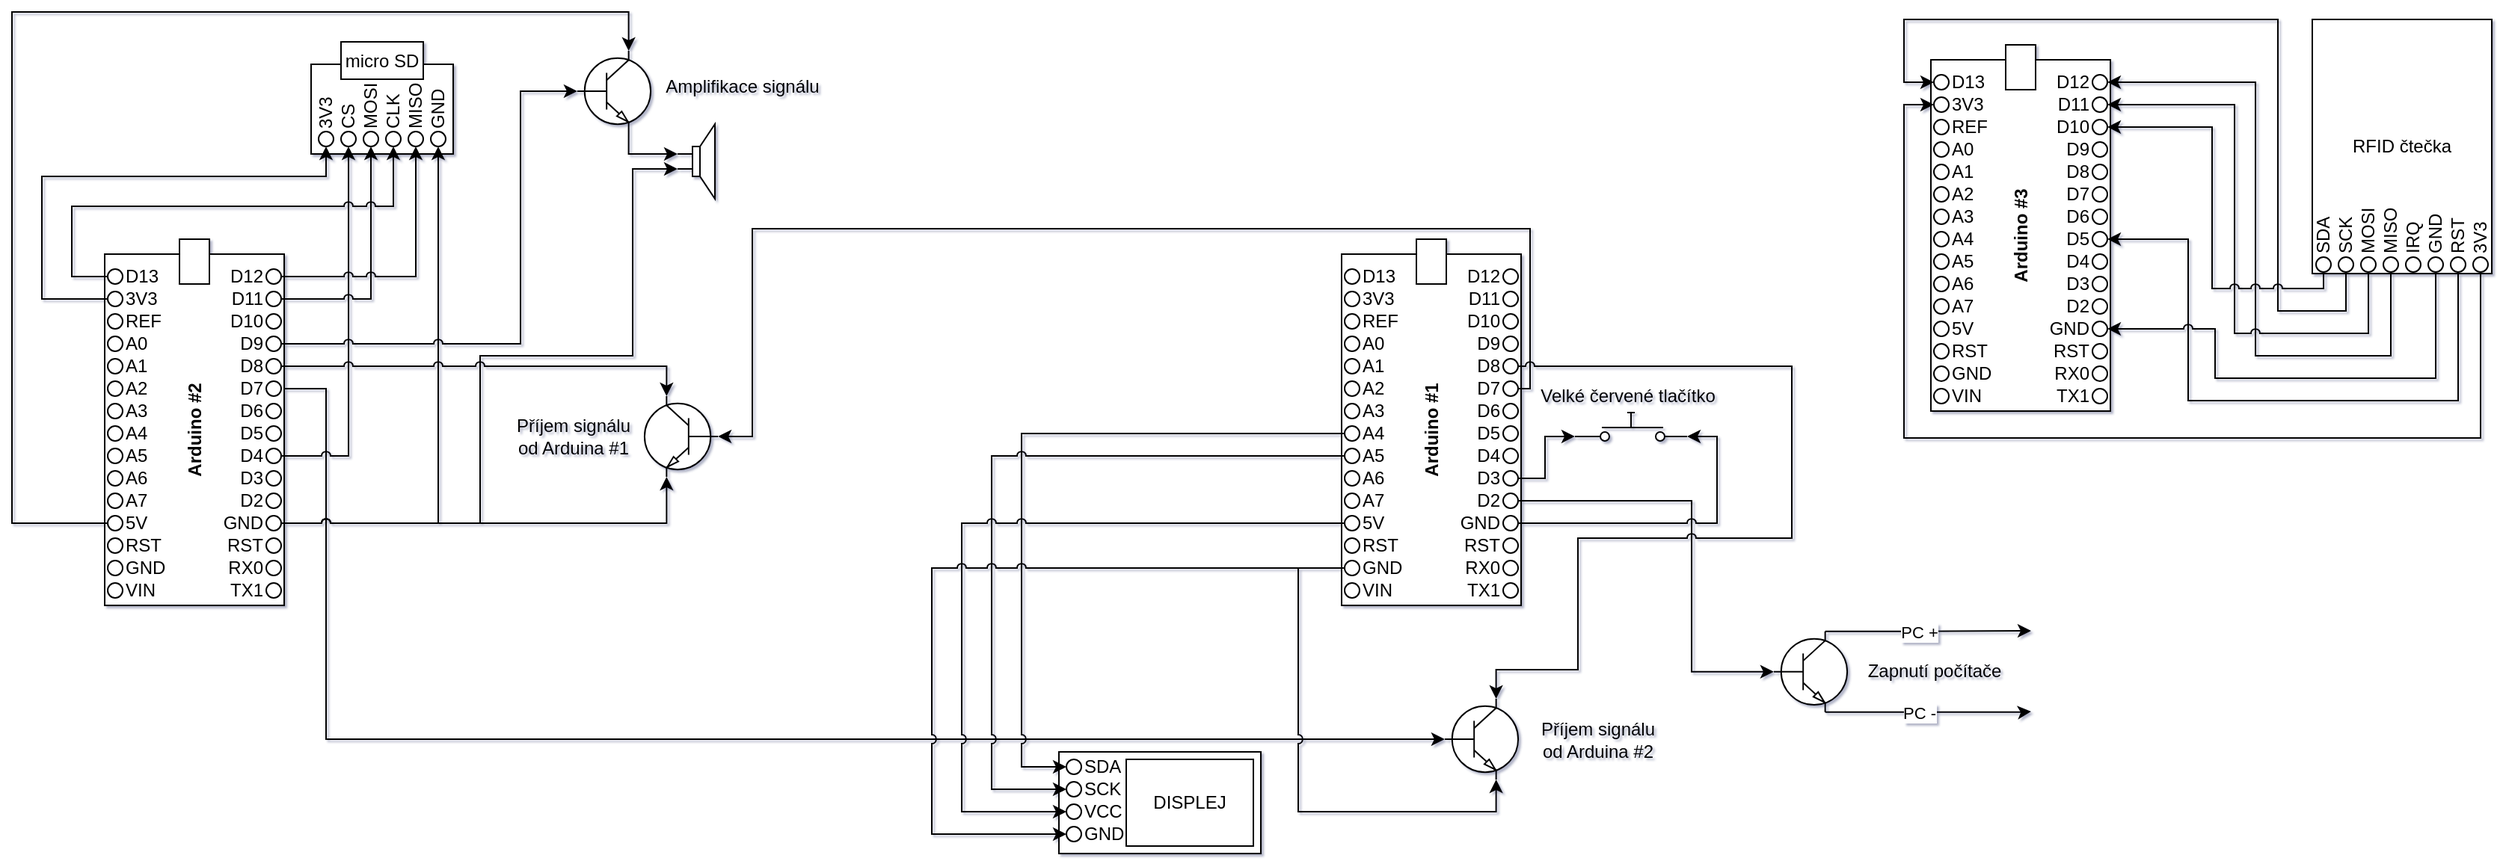 <mxfile version="12.9.13" type="device"><diagram id="M5G73E9ye9uHTvLWU09_" name="Page-1"><mxGraphModel dx="3671" dy="1628" grid="1" gridSize="5" guides="1" tooltips="1" connect="1" arrows="1" fold="1" page="1" pageScale="1" pageWidth="827" pageHeight="1169" math="0" shadow="1"><root><mxCell id="0"/><mxCell id="1" parent="0"/><mxCell id="-SGERGfwGvuziSjDcO0I-179" style="edgeStyle=orthogonalEdgeStyle;rounded=0;jumpStyle=arc;orthogonalLoop=1;jettySize=auto;html=1;entryX=0;entryY=0.5;entryDx=0;entryDy=0;entryPerimeter=0;" parent="1" source="-SGERGfwGvuziSjDcO0I-124" target="-SGERGfwGvuziSjDcO0I-156" edge="1"><mxGeometry relative="1" as="geometry"><Array as="points"><mxPoint x="-325" y="562"/><mxPoint x="-325" y="797"/></Array></mxGeometry></mxCell><mxCell id="-SGERGfwGvuziSjDcO0I-184" style="edgeStyle=orthogonalEdgeStyle;rounded=0;jumpStyle=arc;orthogonalLoop=1;jettySize=auto;html=1;entryX=0;entryY=0.6;entryDx=0;entryDy=0;entryPerimeter=0;" parent="1" source="-SGERGfwGvuziSjDcO0I-131" target="-SGERGfwGvuziSjDcO0I-180" edge="1"><mxGeometry relative="1" as="geometry"><Array as="points"><mxPoint x="-222" y="652"/><mxPoint x="-222" y="540"/><mxPoint x="-120" y="540"/><mxPoint x="-120" y="415"/></Array></mxGeometry></mxCell><mxCell id="-SGERGfwGvuziSjDcO0I-1" value="" style="rounded=0;whiteSpace=wrap;html=1;" parent="1" vertex="1"><mxGeometry x="354" y="472" width="120" height="235" as="geometry"/></mxCell><mxCell id="-SGERGfwGvuziSjDcO0I-6" value="D12" style="ellipse;whiteSpace=wrap;html=1;spacingRight=10;spacingLeft=0;align=right;" parent="1" vertex="1"><mxGeometry x="462" y="482" width="10" height="10" as="geometry"/></mxCell><mxCell id="-SGERGfwGvuziSjDcO0I-8" value="" style="rounded=0;whiteSpace=wrap;html=1;" parent="1" vertex="1"><mxGeometry x="404" y="462" width="20" height="30" as="geometry"/></mxCell><mxCell id="-SGERGfwGvuziSjDcO0I-14" value="D11" style="ellipse;whiteSpace=wrap;html=1;spacingRight=10;spacingLeft=0;align=right;" parent="1" vertex="1"><mxGeometry x="462" y="497" width="10" height="10" as="geometry"/></mxCell><mxCell id="-SGERGfwGvuziSjDcO0I-17" value="D10" style="ellipse;whiteSpace=wrap;html=1;spacingRight=10;spacingLeft=0;align=right;" parent="1" vertex="1"><mxGeometry x="462" y="512" width="10" height="10" as="geometry"/></mxCell><mxCell id="-SGERGfwGvuziSjDcO0I-19" value="D9" style="ellipse;whiteSpace=wrap;html=1;spacingRight=10;spacingLeft=0;align=right;" parent="1" vertex="1"><mxGeometry x="462" y="527" width="10" height="10" as="geometry"/></mxCell><mxCell id="-SGERGfwGvuziSjDcO0I-22" value="D8" style="ellipse;whiteSpace=wrap;html=1;spacingRight=10;spacingLeft=0;align=right;" parent="1" vertex="1"><mxGeometry x="462" y="542" width="10" height="10" as="geometry"/></mxCell><mxCell id="-SGERGfwGvuziSjDcO0I-23" value="D7" style="ellipse;whiteSpace=wrap;html=1;spacingRight=10;spacingLeft=0;align=right;" parent="1" vertex="1"><mxGeometry x="462" y="557" width="10" height="10" as="geometry"/></mxCell><mxCell id="-SGERGfwGvuziSjDcO0I-24" value="&lt;span style=&quot;font-family: &amp;#34;helvetica&amp;#34; ; font-size: 12px ; font-style: normal ; letter-spacing: normal ; text-indent: 0px ; text-transform: none ; word-spacing: 0px ; float: none ; display: inline&quot;&gt;Arduino #1&lt;br&gt;&lt;/span&gt;" style="text;whiteSpace=wrap;html=1;rotation=-90;align=center;verticalAlign=middle;fontStyle=1" parent="1" vertex="1"><mxGeometry x="369" y="577" width="90" height="25" as="geometry"/></mxCell><mxCell id="-SGERGfwGvuziSjDcO0I-25" value="D6" style="ellipse;whiteSpace=wrap;html=1;spacingRight=10;spacingLeft=0;align=right;" parent="1" vertex="1"><mxGeometry x="462" y="572" width="10" height="10" as="geometry"/></mxCell><mxCell id="-SGERGfwGvuziSjDcO0I-26" value="D5" style="ellipse;whiteSpace=wrap;html=1;spacingRight=10;spacingLeft=0;align=right;" parent="1" vertex="1"><mxGeometry x="462" y="587" width="10" height="10" as="geometry"/></mxCell><mxCell id="-SGERGfwGvuziSjDcO0I-27" value="D4" style="ellipse;whiteSpace=wrap;html=1;spacingRight=10;spacingLeft=0;align=right;" parent="1" vertex="1"><mxGeometry x="462" y="602" width="10" height="10" as="geometry"/></mxCell><mxCell id="-SGERGfwGvuziSjDcO0I-85" style="edgeStyle=orthogonalEdgeStyle;rounded=0;orthogonalLoop=1;jettySize=auto;html=1;entryX=0;entryY=0.84;entryDx=0;entryDy=0;entryPerimeter=0;" parent="1" source="-SGERGfwGvuziSjDcO0I-29" target="-SGERGfwGvuziSjDcO0I-86" edge="1"><mxGeometry relative="1" as="geometry"><mxPoint x="510" y="595" as="targetPoint"/><Array as="points"><mxPoint x="490" y="622"/><mxPoint x="490" y="594"/></Array></mxGeometry></mxCell><mxCell id="-SGERGfwGvuziSjDcO0I-29" value="D3" style="ellipse;whiteSpace=wrap;html=1;spacingRight=10;spacingLeft=0;align=right;" parent="1" vertex="1"><mxGeometry x="462" y="617" width="10" height="10" as="geometry"/></mxCell><mxCell id="-SGERGfwGvuziSjDcO0I-84" style="edgeStyle=orthogonalEdgeStyle;rounded=0;orthogonalLoop=1;jettySize=auto;html=1;entryX=0;entryY=0.5;entryDx=0;entryDy=0;entryPerimeter=0;labelBorderColor=#000000;jumpStyle=arc;" parent="1" source="-SGERGfwGvuziSjDcO0I-30" target="-SGERGfwGvuziSjDcO0I-77" edge="1"><mxGeometry relative="1" as="geometry"><Array as="points"><mxPoint x="588" y="637"/><mxPoint x="588" y="752"/></Array></mxGeometry></mxCell><mxCell id="-SGERGfwGvuziSjDcO0I-30" value="D2" style="ellipse;whiteSpace=wrap;html=1;spacingRight=10;spacingLeft=0;align=right;" parent="1" vertex="1"><mxGeometry x="462" y="632" width="10" height="10" as="geometry"/></mxCell><mxCell id="-SGERGfwGvuziSjDcO0I-87" style="edgeStyle=orthogonalEdgeStyle;rounded=0;orthogonalLoop=1;jettySize=auto;html=1;entryX=1;entryY=0.84;entryDx=0;entryDy=0;entryPerimeter=0;jumpStyle=arc;" parent="1" source="-SGERGfwGvuziSjDcO0I-31" target="-SGERGfwGvuziSjDcO0I-86" edge="1"><mxGeometry relative="1" as="geometry"/></mxCell><mxCell id="-SGERGfwGvuziSjDcO0I-31" value="GND" style="ellipse;whiteSpace=wrap;html=1;spacingRight=10;spacingLeft=0;align=right;" parent="1" vertex="1"><mxGeometry x="462" y="647" width="10" height="10" as="geometry"/></mxCell><mxCell id="-SGERGfwGvuziSjDcO0I-32" value="RST" style="ellipse;whiteSpace=wrap;html=1;spacingRight=10;spacingLeft=0;align=right;" parent="1" vertex="1"><mxGeometry x="462" y="662" width="10" height="10" as="geometry"/></mxCell><mxCell id="-SGERGfwGvuziSjDcO0I-33" value="RX0" style="ellipse;whiteSpace=wrap;html=1;spacingRight=10;spacingLeft=0;align=right;" parent="1" vertex="1"><mxGeometry x="462" y="677" width="10" height="10" as="geometry"/></mxCell><mxCell id="-SGERGfwGvuziSjDcO0I-34" value="TX1" style="ellipse;whiteSpace=wrap;html=1;spacingRight=10;spacingLeft=0;align=right;" parent="1" vertex="1"><mxGeometry x="462" y="692" width="10" height="10" as="geometry"/></mxCell><mxCell id="-SGERGfwGvuziSjDcO0I-35" value="D13" style="ellipse;whiteSpace=wrap;html=1;spacingRight=0;spacingLeft=10;align=left;" parent="1" vertex="1"><mxGeometry x="356" y="482" width="10" height="10" as="geometry"/></mxCell><mxCell id="-SGERGfwGvuziSjDcO0I-37" value="3V3" style="ellipse;whiteSpace=wrap;html=1;spacingRight=0;spacingLeft=10;align=left;" parent="1" vertex="1"><mxGeometry x="356" y="497" width="10" height="10" as="geometry"/></mxCell><mxCell id="-SGERGfwGvuziSjDcO0I-38" value="REF" style="ellipse;whiteSpace=wrap;html=1;spacingRight=0;spacingLeft=10;align=left;" parent="1" vertex="1"><mxGeometry x="356" y="512" width="10" height="10" as="geometry"/></mxCell><mxCell id="-SGERGfwGvuziSjDcO0I-39" value="A0" style="ellipse;whiteSpace=wrap;html=1;spacingRight=0;spacingLeft=10;align=left;" parent="1" vertex="1"><mxGeometry x="356" y="527" width="10" height="10" as="geometry"/></mxCell><mxCell id="-SGERGfwGvuziSjDcO0I-40" value="A1" style="ellipse;whiteSpace=wrap;html=1;spacingRight=0;spacingLeft=10;align=left;" parent="1" vertex="1"><mxGeometry x="356" y="542" width="10" height="10" as="geometry"/></mxCell><mxCell id="-SGERGfwGvuziSjDcO0I-41" value="A2" style="ellipse;whiteSpace=wrap;html=1;spacingRight=0;spacingLeft=10;align=left;" parent="1" vertex="1"><mxGeometry x="356" y="557" width="10" height="10" as="geometry"/></mxCell><mxCell id="-SGERGfwGvuziSjDcO0I-42" value="A3" style="ellipse;whiteSpace=wrap;html=1;spacingRight=0;spacingLeft=10;align=left;" parent="1" vertex="1"><mxGeometry x="356" y="572" width="10" height="10" as="geometry"/></mxCell><mxCell id="-SGERGfwGvuziSjDcO0I-43" value="A4" style="ellipse;whiteSpace=wrap;html=1;spacingRight=0;spacingLeft=10;align=left;" parent="1" vertex="1"><mxGeometry x="356" y="587" width="10" height="10" as="geometry"/></mxCell><mxCell id="-SGERGfwGvuziSjDcO0I-44" value="A5" style="ellipse;whiteSpace=wrap;html=1;spacingRight=0;spacingLeft=10;align=left;" parent="1" vertex="1"><mxGeometry x="356" y="602" width="10" height="10" as="geometry"/></mxCell><mxCell id="-SGERGfwGvuziSjDcO0I-45" value="A6" style="ellipse;whiteSpace=wrap;html=1;spacingRight=0;spacingLeft=10;align=left;" parent="1" vertex="1"><mxGeometry x="356" y="617" width="10" height="10" as="geometry"/></mxCell><mxCell id="-SGERGfwGvuziSjDcO0I-46" value="A7" style="ellipse;whiteSpace=wrap;html=1;spacingRight=0;spacingLeft=10;align=left;" parent="1" vertex="1"><mxGeometry x="356" y="632" width="10" height="10" as="geometry"/></mxCell><mxCell id="-SGERGfwGvuziSjDcO0I-47" value="5V" style="ellipse;whiteSpace=wrap;html=1;spacingRight=0;spacingLeft=10;align=left;" parent="1" vertex="1"><mxGeometry x="356" y="647" width="10" height="10" as="geometry"/></mxCell><mxCell id="-SGERGfwGvuziSjDcO0I-48" value="RST" style="ellipse;whiteSpace=wrap;html=1;spacingRight=0;spacingLeft=10;align=left;" parent="1" vertex="1"><mxGeometry x="356" y="662" width="10" height="10" as="geometry"/></mxCell><mxCell id="-SGERGfwGvuziSjDcO0I-159" style="edgeStyle=orthogonalEdgeStyle;rounded=0;jumpStyle=arc;orthogonalLoop=1;jettySize=auto;html=1;entryX=0.7;entryY=1;entryDx=0;entryDy=0;entryPerimeter=0;" parent="1" source="-SGERGfwGvuziSjDcO0I-49" target="-SGERGfwGvuziSjDcO0I-156" edge="1"><mxGeometry relative="1" as="geometry"><Array as="points"><mxPoint x="325" y="682"/><mxPoint x="325" y="845"/><mxPoint x="457" y="845"/></Array></mxGeometry></mxCell><mxCell id="-SGERGfwGvuziSjDcO0I-49" value="GND" style="ellipse;whiteSpace=wrap;html=1;spacingRight=0;spacingLeft=10;align=left;" parent="1" vertex="1"><mxGeometry x="356" y="677" width="10" height="10" as="geometry"/></mxCell><mxCell id="-SGERGfwGvuziSjDcO0I-50" value="VIN" style="ellipse;whiteSpace=wrap;html=1;spacingRight=0;spacingLeft=10;align=left;" parent="1" vertex="1"><mxGeometry x="356" y="692" width="10" height="10" as="geometry"/></mxCell><mxCell id="-SGERGfwGvuziSjDcO0I-52" value="" style="rounded=0;whiteSpace=wrap;html=1;align=left;" parent="1" vertex="1"><mxGeometry x="165" y="805" width="135" height="68" as="geometry"/></mxCell><mxCell id="-SGERGfwGvuziSjDcO0I-53" value="DISPLEJ" style="rounded=0;whiteSpace=wrap;html=1;align=center;" parent="1" vertex="1"><mxGeometry x="210" y="810" width="85" height="58" as="geometry"/></mxCell><mxCell id="-SGERGfwGvuziSjDcO0I-54" value="SDA" style="ellipse;whiteSpace=wrap;html=1;spacingRight=0;spacingLeft=10;align=left;" parent="1" vertex="1"><mxGeometry x="170" y="810" width="10" height="10" as="geometry"/></mxCell><mxCell id="-SGERGfwGvuziSjDcO0I-56" value="SCK" style="ellipse;whiteSpace=wrap;html=1;spacingRight=0;spacingLeft=10;align=left;" parent="1" vertex="1"><mxGeometry x="170" y="825" width="10" height="10" as="geometry"/></mxCell><mxCell id="-SGERGfwGvuziSjDcO0I-57" value="VCC" style="ellipse;whiteSpace=wrap;html=1;spacingRight=0;spacingLeft=10;align=left;" parent="1" vertex="1"><mxGeometry x="170" y="840" width="10" height="10" as="geometry"/></mxCell><mxCell id="-SGERGfwGvuziSjDcO0I-58" value="GND" style="ellipse;whiteSpace=wrap;html=1;spacingRight=0;spacingLeft=10;align=left;" parent="1" vertex="1"><mxGeometry x="170" y="855" width="10" height="10" as="geometry"/></mxCell><mxCell id="-SGERGfwGvuziSjDcO0I-63" style="edgeStyle=orthogonalEdgeStyle;rounded=0;orthogonalLoop=1;jettySize=auto;html=1;entryX=0;entryY=0.5;entryDx=0;entryDy=0;jumpStyle=arc;" parent="1" source="-SGERGfwGvuziSjDcO0I-43" target="-SGERGfwGvuziSjDcO0I-54" edge="1"><mxGeometry relative="1" as="geometry"><Array as="points"><mxPoint x="140" y="592"/><mxPoint x="140" y="815"/></Array></mxGeometry></mxCell><mxCell id="-SGERGfwGvuziSjDcO0I-64" style="edgeStyle=orthogonalEdgeStyle;rounded=0;orthogonalLoop=1;jettySize=auto;html=1;entryX=0;entryY=0.5;entryDx=0;entryDy=0;jumpStyle=arc;" parent="1" source="-SGERGfwGvuziSjDcO0I-44" target="-SGERGfwGvuziSjDcO0I-56" edge="1"><mxGeometry relative="1" as="geometry"><Array as="points"><mxPoint x="120" y="607"/><mxPoint x="120" y="830"/></Array></mxGeometry></mxCell><mxCell id="-SGERGfwGvuziSjDcO0I-65" style="edgeStyle=orthogonalEdgeStyle;rounded=0;orthogonalLoop=1;jettySize=auto;html=1;entryX=0;entryY=0.5;entryDx=0;entryDy=0;jumpStyle=arc;" parent="1" source="-SGERGfwGvuziSjDcO0I-47" target="-SGERGfwGvuziSjDcO0I-57" edge="1"><mxGeometry relative="1" as="geometry"><Array as="points"><mxPoint x="100" y="652"/><mxPoint x="100" y="845"/></Array></mxGeometry></mxCell><mxCell id="-SGERGfwGvuziSjDcO0I-66" style="edgeStyle=orthogonalEdgeStyle;rounded=0;orthogonalLoop=1;jettySize=auto;html=1;exitX=0;exitY=0.5;exitDx=0;exitDy=0;entryX=0;entryY=0.5;entryDx=0;entryDy=0;jumpStyle=arc;" parent="1" source="-SGERGfwGvuziSjDcO0I-49" target="-SGERGfwGvuziSjDcO0I-58" edge="1"><mxGeometry relative="1" as="geometry"><Array as="points"><mxPoint x="80" y="682"/><mxPoint x="80" y="860"/></Array></mxGeometry></mxCell><mxCell id="-SGERGfwGvuziSjDcO0I-79" style="edgeStyle=orthogonalEdgeStyle;rounded=0;orthogonalLoop=1;jettySize=auto;html=1;exitX=0.7;exitY=0;exitDx=0;exitDy=0;exitPerimeter=0;" parent="1" source="-SGERGfwGvuziSjDcO0I-77" edge="1"><mxGeometry relative="1" as="geometry"><mxPoint x="815" y="724" as="targetPoint"/><Array as="points"><mxPoint x="735" y="724.43"/><mxPoint x="735" y="724.43"/></Array></mxGeometry></mxCell><mxCell id="-SGERGfwGvuziSjDcO0I-81" value="PC +" style="edgeLabel;html=1;align=center;verticalAlign=middle;resizable=0;points=[];" parent="-SGERGfwGvuziSjDcO0I-79" vertex="1" connectable="0"><mxGeometry x="-0.095" y="1" relative="1" as="geometry"><mxPoint x="0.18" y="1" as="offset"/></mxGeometry></mxCell><mxCell id="-SGERGfwGvuziSjDcO0I-77" value="" style="verticalLabelPosition=bottom;shadow=0;dashed=0;align=center;html=1;verticalAlign=top;shape=mxgraph.electrical.transistors.npn_transistor_1;" parent="1" vertex="1"><mxGeometry x="620" y="724.43" width="95" height="54" as="geometry"/></mxCell><mxCell id="-SGERGfwGvuziSjDcO0I-80" style="edgeStyle=orthogonalEdgeStyle;rounded=0;orthogonalLoop=1;jettySize=auto;html=1;exitX=0.7;exitY=1;exitDx=0;exitDy=0;exitPerimeter=0;" parent="1" source="-SGERGfwGvuziSjDcO0I-77" edge="1"><mxGeometry relative="1" as="geometry"><mxPoint x="815" y="778" as="targetPoint"/><mxPoint x="679.998" y="778.43" as="sourcePoint"/><Array as="points"><mxPoint x="810" y="778"/></Array></mxGeometry></mxCell><mxCell id="-SGERGfwGvuziSjDcO0I-82" value="PC -" style="edgeLabel;html=1;align=center;verticalAlign=middle;resizable=0;points=[];" parent="-SGERGfwGvuziSjDcO0I-80" vertex="1" connectable="0"><mxGeometry x="0.16" y="-1" relative="1" as="geometry"><mxPoint x="-17.32" y="-0.98" as="offset"/></mxGeometry></mxCell><mxCell id="-SGERGfwGvuziSjDcO0I-86" value="" style="pointerEvents=1;verticalLabelPosition=bottom;shadow=0;dashed=0;align=center;html=1;verticalAlign=top;shape=mxgraph.electrical.electro-mechanical.push_switch_no;" parent="1" vertex="1"><mxGeometry x="510" y="578" width="75" height="19" as="geometry"/></mxCell><mxCell id="-SGERGfwGvuziSjDcO0I-88" value="Velké červené tlačítko" style="text;html=1;align=center;verticalAlign=middle;resizable=0;points=[];autosize=1;" parent="1" vertex="1"><mxGeometry x="480" y="557" width="130" height="20" as="geometry"/></mxCell><mxCell id="-SGERGfwGvuziSjDcO0I-117" value="" style="rounded=0;whiteSpace=wrap;html=1;" parent="1" vertex="1"><mxGeometry x="-473" y="472" width="120" height="235" as="geometry"/></mxCell><mxCell id="-SGERGfwGvuziSjDcO0I-118" value="D12" style="ellipse;whiteSpace=wrap;html=1;spacingRight=10;spacingLeft=0;align=right;" parent="1" vertex="1"><mxGeometry x="-365" y="482" width="10" height="10" as="geometry"/></mxCell><mxCell id="-SGERGfwGvuziSjDcO0I-119" value="" style="rounded=0;whiteSpace=wrap;html=1;" parent="1" vertex="1"><mxGeometry x="-423" y="462" width="20" height="30" as="geometry"/></mxCell><mxCell id="-SGERGfwGvuziSjDcO0I-120" value="D11" style="ellipse;whiteSpace=wrap;html=1;spacingRight=10;spacingLeft=0;align=right;" parent="1" vertex="1"><mxGeometry x="-365" y="497" width="10" height="10" as="geometry"/></mxCell><mxCell id="-SGERGfwGvuziSjDcO0I-121" value="D10" style="ellipse;whiteSpace=wrap;html=1;spacingRight=10;spacingLeft=0;align=right;" parent="1" vertex="1"><mxGeometry x="-365" y="512" width="10" height="10" as="geometry"/></mxCell><mxCell id="-SGERGfwGvuziSjDcO0I-122" value="D9" style="ellipse;whiteSpace=wrap;html=1;spacingRight=10;spacingLeft=0;align=right;" parent="1" vertex="1"><mxGeometry x="-365" y="527" width="10" height="10" as="geometry"/></mxCell><mxCell id="-SGERGfwGvuziSjDcO0I-123" value="D8" style="ellipse;whiteSpace=wrap;html=1;spacingRight=10;spacingLeft=0;align=right;" parent="1" vertex="1"><mxGeometry x="-365" y="542" width="10" height="10" as="geometry"/></mxCell><mxCell id="-SGERGfwGvuziSjDcO0I-124" value="D7" style="ellipse;whiteSpace=wrap;html=1;spacingRight=10;spacingLeft=0;align=right;" parent="1" vertex="1"><mxGeometry x="-365" y="557" width="10" height="10" as="geometry"/></mxCell><mxCell id="-SGERGfwGvuziSjDcO0I-125" value="&lt;span style=&quot;font-family: &amp;#34;helvetica&amp;#34; ; font-size: 12px ; font-style: normal ; letter-spacing: normal ; text-indent: 0px ; text-transform: none ; word-spacing: 0px ; float: none ; display: inline&quot;&gt;Arduino #2&lt;br&gt;&lt;/span&gt;" style="text;whiteSpace=wrap;html=1;rotation=-90;align=center;verticalAlign=middle;fontStyle=1" parent="1" vertex="1"><mxGeometry x="-458" y="577" width="90" height="25" as="geometry"/></mxCell><mxCell id="-SGERGfwGvuziSjDcO0I-126" value="D6" style="ellipse;whiteSpace=wrap;html=1;spacingRight=10;spacingLeft=0;align=right;" parent="1" vertex="1"><mxGeometry x="-365" y="572" width="10" height="10" as="geometry"/></mxCell><mxCell id="-SGERGfwGvuziSjDcO0I-127" value="D5" style="ellipse;whiteSpace=wrap;html=1;spacingRight=10;spacingLeft=0;align=right;" parent="1" vertex="1"><mxGeometry x="-365" y="587" width="10" height="10" as="geometry"/></mxCell><mxCell id="-SGERGfwGvuziSjDcO0I-128" value="D4" style="ellipse;whiteSpace=wrap;html=1;spacingRight=10;spacingLeft=0;align=right;" parent="1" vertex="1"><mxGeometry x="-365" y="602" width="10" height="10" as="geometry"/></mxCell><mxCell id="-SGERGfwGvuziSjDcO0I-129" value="D3" style="ellipse;whiteSpace=wrap;html=1;spacingRight=10;spacingLeft=0;align=right;" parent="1" vertex="1"><mxGeometry x="-365" y="617" width="10" height="10" as="geometry"/></mxCell><mxCell id="-SGERGfwGvuziSjDcO0I-130" value="D2" style="ellipse;whiteSpace=wrap;html=1;spacingRight=10;spacingLeft=0;align=right;" parent="1" vertex="1"><mxGeometry x="-365" y="632" width="10" height="10" as="geometry"/></mxCell><mxCell id="-SGERGfwGvuziSjDcO0I-131" value="GND" style="ellipse;whiteSpace=wrap;html=1;spacingRight=10;spacingLeft=0;align=right;" parent="1" vertex="1"><mxGeometry x="-365" y="647" width="10" height="10" as="geometry"/></mxCell><mxCell id="-SGERGfwGvuziSjDcO0I-132" value="RST" style="ellipse;whiteSpace=wrap;html=1;spacingRight=10;spacingLeft=0;align=right;" parent="1" vertex="1"><mxGeometry x="-365" y="662" width="10" height="10" as="geometry"/></mxCell><mxCell id="-SGERGfwGvuziSjDcO0I-133" value="RX0" style="ellipse;whiteSpace=wrap;html=1;spacingRight=10;spacingLeft=0;align=right;" parent="1" vertex="1"><mxGeometry x="-365" y="677" width="10" height="10" as="geometry"/></mxCell><mxCell id="-SGERGfwGvuziSjDcO0I-134" value="TX1" style="ellipse;whiteSpace=wrap;html=1;spacingRight=10;spacingLeft=0;align=right;" parent="1" vertex="1"><mxGeometry x="-365" y="692" width="10" height="10" as="geometry"/></mxCell><mxCell id="-SGERGfwGvuziSjDcO0I-135" value="D13" style="ellipse;whiteSpace=wrap;html=1;spacingRight=0;spacingLeft=10;align=left;" parent="1" vertex="1"><mxGeometry x="-471" y="482" width="10" height="10" as="geometry"/></mxCell><mxCell id="-SGERGfwGvuziSjDcO0I-136" value="3V3" style="ellipse;whiteSpace=wrap;html=1;spacingRight=0;spacingLeft=10;align=left;" parent="1" vertex="1"><mxGeometry x="-471" y="497" width="10" height="10" as="geometry"/></mxCell><mxCell id="-SGERGfwGvuziSjDcO0I-137" value="REF" style="ellipse;whiteSpace=wrap;html=1;spacingRight=0;spacingLeft=10;align=left;" parent="1" vertex="1"><mxGeometry x="-471" y="512" width="10" height="10" as="geometry"/></mxCell><mxCell id="-SGERGfwGvuziSjDcO0I-138" value="A0" style="ellipse;whiteSpace=wrap;html=1;spacingRight=0;spacingLeft=10;align=left;" parent="1" vertex="1"><mxGeometry x="-471" y="527" width="10" height="10" as="geometry"/></mxCell><mxCell id="-SGERGfwGvuziSjDcO0I-139" value="A1" style="ellipse;whiteSpace=wrap;html=1;spacingRight=0;spacingLeft=10;align=left;" parent="1" vertex="1"><mxGeometry x="-471" y="542" width="10" height="10" as="geometry"/></mxCell><mxCell id="-SGERGfwGvuziSjDcO0I-140" value="A2" style="ellipse;whiteSpace=wrap;html=1;spacingRight=0;spacingLeft=10;align=left;" parent="1" vertex="1"><mxGeometry x="-471" y="557" width="10" height="10" as="geometry"/></mxCell><mxCell id="-SGERGfwGvuziSjDcO0I-141" value="A3" style="ellipse;whiteSpace=wrap;html=1;spacingRight=0;spacingLeft=10;align=left;" parent="1" vertex="1"><mxGeometry x="-471" y="572" width="10" height="10" as="geometry"/></mxCell><mxCell id="-SGERGfwGvuziSjDcO0I-142" value="A4" style="ellipse;whiteSpace=wrap;html=1;spacingRight=0;spacingLeft=10;align=left;" parent="1" vertex="1"><mxGeometry x="-471" y="587" width="10" height="10" as="geometry"/></mxCell><mxCell id="-SGERGfwGvuziSjDcO0I-143" value="A5" style="ellipse;whiteSpace=wrap;html=1;spacingRight=0;spacingLeft=10;align=left;" parent="1" vertex="1"><mxGeometry x="-471" y="602" width="10" height="10" as="geometry"/></mxCell><mxCell id="-SGERGfwGvuziSjDcO0I-144" value="A6" style="ellipse;whiteSpace=wrap;html=1;spacingRight=0;spacingLeft=10;align=left;" parent="1" vertex="1"><mxGeometry x="-471" y="617" width="10" height="10" as="geometry"/></mxCell><mxCell id="-SGERGfwGvuziSjDcO0I-145" value="A7" style="ellipse;whiteSpace=wrap;html=1;spacingRight=0;spacingLeft=10;align=left;" parent="1" vertex="1"><mxGeometry x="-471" y="632" width="10" height="10" as="geometry"/></mxCell><mxCell id="-SGERGfwGvuziSjDcO0I-178" style="edgeStyle=orthogonalEdgeStyle;rounded=0;jumpStyle=arc;orthogonalLoop=1;jettySize=auto;html=1;entryX=0.7;entryY=0;entryDx=0;entryDy=0;entryPerimeter=0;" parent="1" source="-SGERGfwGvuziSjDcO0I-146" target="-SGERGfwGvuziSjDcO0I-176" edge="1"><mxGeometry relative="1" as="geometry"><Array as="points"><mxPoint x="-535" y="652"/><mxPoint x="-535" y="310"/><mxPoint x="-123" y="310"/></Array></mxGeometry></mxCell><mxCell id="-SGERGfwGvuziSjDcO0I-146" value="5V" style="ellipse;whiteSpace=wrap;html=1;spacingRight=0;spacingLeft=10;align=left;" parent="1" vertex="1"><mxGeometry x="-471" y="647" width="10" height="10" as="geometry"/></mxCell><mxCell id="-SGERGfwGvuziSjDcO0I-147" value="RST" style="ellipse;whiteSpace=wrap;html=1;spacingRight=0;spacingLeft=10;align=left;" parent="1" vertex="1"><mxGeometry x="-471" y="662" width="10" height="10" as="geometry"/></mxCell><mxCell id="-SGERGfwGvuziSjDcO0I-148" value="GND" style="ellipse;whiteSpace=wrap;html=1;spacingRight=0;spacingLeft=10;align=left;" parent="1" vertex="1"><mxGeometry x="-471" y="677" width="10" height="10" as="geometry"/></mxCell><mxCell id="-SGERGfwGvuziSjDcO0I-149" value="VIN" style="ellipse;whiteSpace=wrap;html=1;spacingRight=0;spacingLeft=10;align=left;" parent="1" vertex="1"><mxGeometry x="-471" y="692" width="10" height="10" as="geometry"/></mxCell><mxCell id="-SGERGfwGvuziSjDcO0I-151" value="" style="verticalLabelPosition=bottom;shadow=0;dashed=0;align=center;html=1;verticalAlign=top;shape=mxgraph.electrical.transistors.npn_transistor_1;flipH=1;" parent="1" vertex="1"><mxGeometry x="-135" y="567" width="95" height="54" as="geometry"/></mxCell><mxCell id="-SGERGfwGvuziSjDcO0I-152" style="edgeStyle=orthogonalEdgeStyle;rounded=0;jumpStyle=arc;orthogonalLoop=1;jettySize=auto;html=1;" parent="1" source="-SGERGfwGvuziSjDcO0I-23" target="-SGERGfwGvuziSjDcO0I-151" edge="1"><mxGeometry relative="1" as="geometry"><Array as="points"><mxPoint x="480" y="562"/><mxPoint x="480" y="455"/><mxPoint x="-40" y="455"/><mxPoint x="-40" y="594"/></Array></mxGeometry></mxCell><mxCell id="-SGERGfwGvuziSjDcO0I-153" value="Příjem signálu&lt;br&gt;od Arduina #1" style="text;html=1;align=center;verticalAlign=middle;resizable=0;points=[];autosize=1;" parent="1" vertex="1"><mxGeometry x="-205" y="576.5" width="90" height="35" as="geometry"/></mxCell><mxCell id="-SGERGfwGvuziSjDcO0I-156" value="" style="verticalLabelPosition=bottom;shadow=0;dashed=0;align=center;html=1;verticalAlign=top;shape=mxgraph.electrical.transistors.npn_transistor_1;flipH=0;" parent="1" vertex="1"><mxGeometry x="400" y="769.5" width="95" height="54" as="geometry"/></mxCell><mxCell id="-SGERGfwGvuziSjDcO0I-157" style="edgeStyle=orthogonalEdgeStyle;rounded=0;jumpStyle=arc;orthogonalLoop=1;jettySize=auto;html=1;entryX=0.7;entryY=0;entryDx=0;entryDy=0;entryPerimeter=0;" parent="1" source="-SGERGfwGvuziSjDcO0I-22" target="-SGERGfwGvuziSjDcO0I-156" edge="1"><mxGeometry relative="1" as="geometry"><Array as="points"><mxPoint x="655" y="547"/><mxPoint x="655" y="662"/><mxPoint x="512" y="662"/><mxPoint x="512" y="750"/><mxPoint x="457" y="750"/></Array></mxGeometry></mxCell><mxCell id="-SGERGfwGvuziSjDcO0I-158" value="Příjem signálu&lt;br&gt;od Arduina #2" style="text;html=1;align=center;verticalAlign=middle;resizable=0;points=[];autosize=1;" parent="1" vertex="1"><mxGeometry x="480" y="779" width="90" height="35" as="geometry"/></mxCell><mxCell id="-SGERGfwGvuziSjDcO0I-160" value="Zapnutí počítače" style="text;html=1;align=center;verticalAlign=middle;resizable=0;points=[];autosize=1;" parent="1" vertex="1"><mxGeometry x="700" y="741.43" width="100" height="20" as="geometry"/></mxCell><mxCell id="-SGERGfwGvuziSjDcO0I-162" value="" style="rounded=0;whiteSpace=wrap;html=1;align=left;" parent="1" vertex="1"><mxGeometry x="-335" y="345.0" width="95" height="60" as="geometry"/></mxCell><mxCell id="-SGERGfwGvuziSjDcO0I-163" value="micro SD" style="rounded=0;whiteSpace=wrap;html=1;align=center;" parent="1" vertex="1"><mxGeometry x="-315" y="330.0" width="55" height="25" as="geometry"/></mxCell><mxCell id="-SGERGfwGvuziSjDcO0I-164" value="3V3&lt;br&gt;" style="ellipse;whiteSpace=wrap;html=1;spacingRight=0;spacingLeft=10;align=left;rotation=-90;" parent="1" vertex="1"><mxGeometry x="-330" y="390.0" width="10" height="10" as="geometry"/></mxCell><mxCell id="-SGERGfwGvuziSjDcO0I-165" value="CS" style="ellipse;whiteSpace=wrap;html=1;spacingRight=0;spacingLeft=10;align=left;rotation=-90;" parent="1" vertex="1"><mxGeometry x="-315" y="390.0" width="10" height="10" as="geometry"/></mxCell><mxCell id="-SGERGfwGvuziSjDcO0I-166" value="MOSI" style="ellipse;whiteSpace=wrap;html=1;spacingRight=0;spacingLeft=10;align=left;rotation=-90;" parent="1" vertex="1"><mxGeometry x="-300" y="390.0" width="10" height="10" as="geometry"/></mxCell><mxCell id="-SGERGfwGvuziSjDcO0I-167" value="CLK" style="ellipse;whiteSpace=wrap;html=1;spacingRight=0;spacingLeft=10;align=left;rotation=-90;" parent="1" vertex="1"><mxGeometry x="-285" y="390.0" width="10" height="10" as="geometry"/></mxCell><mxCell id="-SGERGfwGvuziSjDcO0I-168" value="MISO" style="ellipse;whiteSpace=wrap;html=1;spacingRight=0;spacingLeft=10;align=left;rotation=-90;" parent="1" vertex="1"><mxGeometry x="-270" y="390.0" width="10" height="10" as="geometry"/></mxCell><mxCell id="-SGERGfwGvuziSjDcO0I-169" value="GND" style="ellipse;whiteSpace=wrap;html=1;spacingRight=0;spacingLeft=10;align=left;rotation=-90;" parent="1" vertex="1"><mxGeometry x="-255" y="390.0" width="10" height="10" as="geometry"/></mxCell><mxCell id="-SGERGfwGvuziSjDcO0I-174" style="edgeStyle=orthogonalEdgeStyle;rounded=0;jumpStyle=arc;orthogonalLoop=1;jettySize=auto;html=1;entryX=0;entryY=0.5;entryDx=0;entryDy=0;" parent="1" source="-SGERGfwGvuziSjDcO0I-128" target="-SGERGfwGvuziSjDcO0I-165" edge="1"><mxGeometry relative="1" as="geometry"><Array as="points"><mxPoint x="-310" y="607"/></Array></mxGeometry></mxCell><mxCell id="-SGERGfwGvuziSjDcO0I-173" style="edgeStyle=orthogonalEdgeStyle;rounded=0;jumpStyle=arc;orthogonalLoop=1;jettySize=auto;html=1;entryX=0;entryY=0.5;entryDx=0;entryDy=0;" parent="1" source="-SGERGfwGvuziSjDcO0I-120" target="-SGERGfwGvuziSjDcO0I-166" edge="1"><mxGeometry relative="1" as="geometry"><Array as="points"><mxPoint x="-295" y="502"/></Array></mxGeometry></mxCell><mxCell id="-SGERGfwGvuziSjDcO0I-172" style="edgeStyle=orthogonalEdgeStyle;rounded=0;jumpStyle=arc;orthogonalLoop=1;jettySize=auto;html=1;entryX=0;entryY=0.5;entryDx=0;entryDy=0;" parent="1" source="-SGERGfwGvuziSjDcO0I-135" target="-SGERGfwGvuziSjDcO0I-167" edge="1"><mxGeometry relative="1" as="geometry"><Array as="points"><mxPoint x="-495" y="487"/><mxPoint x="-495" y="440"/><mxPoint x="-280" y="440"/></Array></mxGeometry></mxCell><mxCell id="-SGERGfwGvuziSjDcO0I-171" style="edgeStyle=orthogonalEdgeStyle;rounded=0;jumpStyle=arc;orthogonalLoop=1;jettySize=auto;html=1;entryX=0;entryY=0.5;entryDx=0;entryDy=0;" parent="1" source="-SGERGfwGvuziSjDcO0I-118" target="-SGERGfwGvuziSjDcO0I-168" edge="1"><mxGeometry relative="1" as="geometry"><Array as="points"><mxPoint x="-265" y="487"/></Array></mxGeometry></mxCell><mxCell id="-SGERGfwGvuziSjDcO0I-175" style="edgeStyle=orthogonalEdgeStyle;rounded=0;jumpStyle=arc;orthogonalLoop=1;jettySize=auto;html=1;entryX=0;entryY=0.5;entryDx=0;entryDy=0;" parent="1" source="-SGERGfwGvuziSjDcO0I-136" target="-SGERGfwGvuziSjDcO0I-164" edge="1"><mxGeometry relative="1" as="geometry"><Array as="points"><mxPoint x="-515" y="502"/><mxPoint x="-515" y="420"/><mxPoint x="-325" y="420"/></Array></mxGeometry></mxCell><mxCell id="-SGERGfwGvuziSjDcO0I-183" style="edgeStyle=orthogonalEdgeStyle;rounded=0;jumpStyle=arc;orthogonalLoop=1;jettySize=auto;html=1;exitX=0.7;exitY=1;exitDx=0;exitDy=0;exitPerimeter=0;entryX=0;entryY=0.4;entryDx=0;entryDy=0;entryPerimeter=0;" parent="1" source="-SGERGfwGvuziSjDcO0I-176" target="-SGERGfwGvuziSjDcO0I-180" edge="1"><mxGeometry relative="1" as="geometry"><Array as="points"><mxPoint x="-123" y="405"/></Array></mxGeometry></mxCell><mxCell id="-SGERGfwGvuziSjDcO0I-176" value="" style="verticalLabelPosition=bottom;shadow=0;dashed=0;align=center;html=1;verticalAlign=top;shape=mxgraph.electrical.transistors.npn_transistor_1;flipH=0;" parent="1" vertex="1"><mxGeometry x="-180" y="336" width="95" height="54" as="geometry"/></mxCell><mxCell id="-SGERGfwGvuziSjDcO0I-180" value="" style="pointerEvents=1;verticalLabelPosition=bottom;shadow=0;dashed=0;align=center;html=1;verticalAlign=top;shape=mxgraph.electrical.electro-mechanical.loudspeaker;" parent="1" vertex="1"><mxGeometry x="-90" y="385" width="25" height="50" as="geometry"/></mxCell><mxCell id="-SGERGfwGvuziSjDcO0I-170" style="edgeStyle=orthogonalEdgeStyle;rounded=0;jumpStyle=arc;orthogonalLoop=1;jettySize=auto;html=1;entryX=0;entryY=0.5;entryDx=0;entryDy=0;" parent="1" source="-SGERGfwGvuziSjDcO0I-131" target="-SGERGfwGvuziSjDcO0I-169" edge="1"><mxGeometry relative="1" as="geometry"><Array as="points"><mxPoint x="-250" y="652"/></Array></mxGeometry></mxCell><mxCell id="-SGERGfwGvuziSjDcO0I-154" style="edgeStyle=orthogonalEdgeStyle;rounded=0;jumpStyle=arc;orthogonalLoop=1;jettySize=auto;html=1;entryX=0.7;entryY=1;entryDx=0;entryDy=0;entryPerimeter=0;" parent="1" source="-SGERGfwGvuziSjDcO0I-131" target="-SGERGfwGvuziSjDcO0I-151" edge="1"><mxGeometry relative="1" as="geometry"/></mxCell><mxCell id="-SGERGfwGvuziSjDcO0I-150" style="edgeStyle=orthogonalEdgeStyle;rounded=0;jumpStyle=arc;orthogonalLoop=1;jettySize=auto;html=1;entryX=0.7;entryY=0;entryDx=0;entryDy=0;entryPerimeter=0;" parent="1" source="-SGERGfwGvuziSjDcO0I-123" target="-SGERGfwGvuziSjDcO0I-151" edge="1"><mxGeometry relative="1" as="geometry"><mxPoint x="-170" y="547" as="targetPoint"/><Array as="points"><mxPoint x="-97" y="547"/></Array></mxGeometry></mxCell><mxCell id="-SGERGfwGvuziSjDcO0I-177" style="edgeStyle=orthogonalEdgeStyle;rounded=0;jumpStyle=arc;orthogonalLoop=1;jettySize=auto;html=1;entryX=0;entryY=0.5;entryDx=0;entryDy=0;entryPerimeter=0;" parent="1" source="-SGERGfwGvuziSjDcO0I-122" target="-SGERGfwGvuziSjDcO0I-176" edge="1"><mxGeometry relative="1" as="geometry"><Array as="points"><mxPoint x="-195" y="532"/><mxPoint x="-195" y="363"/></Array></mxGeometry></mxCell><mxCell id="-SGERGfwGvuziSjDcO0I-185" value="Amplifikace signálu" style="text;html=1;align=center;verticalAlign=middle;resizable=0;points=[];autosize=1;" parent="1" vertex="1"><mxGeometry x="-105" y="350" width="115" height="20" as="geometry"/></mxCell><mxCell id="Fw_XL1idM7tmmGVdbbsE-1" value="" style="rounded=0;whiteSpace=wrap;html=1;" vertex="1" parent="1"><mxGeometry x="748" y="342" width="120" height="235" as="geometry"/></mxCell><mxCell id="Fw_XL1idM7tmmGVdbbsE-2" value="D12" style="ellipse;whiteSpace=wrap;html=1;spacingRight=10;spacingLeft=0;align=right;" vertex="1" parent="1"><mxGeometry x="856" y="352" width="10" height="10" as="geometry"/></mxCell><mxCell id="Fw_XL1idM7tmmGVdbbsE-3" value="" style="rounded=0;whiteSpace=wrap;html=1;" vertex="1" parent="1"><mxGeometry x="798" y="332" width="20" height="30" as="geometry"/></mxCell><mxCell id="Fw_XL1idM7tmmGVdbbsE-4" value="D11" style="ellipse;whiteSpace=wrap;html=1;spacingRight=10;spacingLeft=0;align=right;" vertex="1" parent="1"><mxGeometry x="856" y="367" width="10" height="10" as="geometry"/></mxCell><mxCell id="Fw_XL1idM7tmmGVdbbsE-5" value="D10" style="ellipse;whiteSpace=wrap;html=1;spacingRight=10;spacingLeft=0;align=right;" vertex="1" parent="1"><mxGeometry x="856" y="382" width="10" height="10" as="geometry"/></mxCell><mxCell id="Fw_XL1idM7tmmGVdbbsE-6" value="D9" style="ellipse;whiteSpace=wrap;html=1;spacingRight=10;spacingLeft=0;align=right;" vertex="1" parent="1"><mxGeometry x="856" y="397" width="10" height="10" as="geometry"/></mxCell><mxCell id="Fw_XL1idM7tmmGVdbbsE-7" value="D8" style="ellipse;whiteSpace=wrap;html=1;spacingRight=10;spacingLeft=0;align=right;" vertex="1" parent="1"><mxGeometry x="856" y="412" width="10" height="10" as="geometry"/></mxCell><mxCell id="Fw_XL1idM7tmmGVdbbsE-8" value="D7" style="ellipse;whiteSpace=wrap;html=1;spacingRight=10;spacingLeft=0;align=right;" vertex="1" parent="1"><mxGeometry x="856" y="427" width="10" height="10" as="geometry"/></mxCell><mxCell id="Fw_XL1idM7tmmGVdbbsE-9" value="&lt;span style=&quot;font-family: &amp;#34;helvetica&amp;#34; ; font-size: 12px ; font-style: normal ; letter-spacing: normal ; text-indent: 0px ; text-transform: none ; word-spacing: 0px ; float: none ; display: inline&quot;&gt;Arduino #3&lt;br&gt;&lt;/span&gt;" style="text;whiteSpace=wrap;html=1;rotation=-90;align=center;verticalAlign=middle;fontStyle=1" vertex="1" parent="1"><mxGeometry x="763" y="447" width="90" height="25" as="geometry"/></mxCell><mxCell id="Fw_XL1idM7tmmGVdbbsE-10" value="D6" style="ellipse;whiteSpace=wrap;html=1;spacingRight=10;spacingLeft=0;align=right;" vertex="1" parent="1"><mxGeometry x="856" y="442" width="10" height="10" as="geometry"/></mxCell><mxCell id="Fw_XL1idM7tmmGVdbbsE-11" value="D5" style="ellipse;whiteSpace=wrap;html=1;spacingRight=10;spacingLeft=0;align=right;" vertex="1" parent="1"><mxGeometry x="856" y="457" width="10" height="10" as="geometry"/></mxCell><mxCell id="Fw_XL1idM7tmmGVdbbsE-12" value="D4" style="ellipse;whiteSpace=wrap;html=1;spacingRight=10;spacingLeft=0;align=right;" vertex="1" parent="1"><mxGeometry x="856" y="472" width="10" height="10" as="geometry"/></mxCell><mxCell id="Fw_XL1idM7tmmGVdbbsE-13" value="D3" style="ellipse;whiteSpace=wrap;html=1;spacingRight=10;spacingLeft=0;align=right;" vertex="1" parent="1"><mxGeometry x="856" y="487" width="10" height="10" as="geometry"/></mxCell><mxCell id="Fw_XL1idM7tmmGVdbbsE-14" value="D2" style="ellipse;whiteSpace=wrap;html=1;spacingRight=10;spacingLeft=0;align=right;" vertex="1" parent="1"><mxGeometry x="856" y="502" width="10" height="10" as="geometry"/></mxCell><mxCell id="Fw_XL1idM7tmmGVdbbsE-15" value="GND" style="ellipse;whiteSpace=wrap;html=1;spacingRight=10;spacingLeft=0;align=right;" vertex="1" parent="1"><mxGeometry x="856" y="517" width="10" height="10" as="geometry"/></mxCell><mxCell id="Fw_XL1idM7tmmGVdbbsE-16" value="RST" style="ellipse;whiteSpace=wrap;html=1;spacingRight=10;spacingLeft=0;align=right;" vertex="1" parent="1"><mxGeometry x="856" y="532" width="10" height="10" as="geometry"/></mxCell><mxCell id="Fw_XL1idM7tmmGVdbbsE-17" value="RX0" style="ellipse;whiteSpace=wrap;html=1;spacingRight=10;spacingLeft=0;align=right;" vertex="1" parent="1"><mxGeometry x="856" y="547" width="10" height="10" as="geometry"/></mxCell><mxCell id="Fw_XL1idM7tmmGVdbbsE-18" value="TX1" style="ellipse;whiteSpace=wrap;html=1;spacingRight=10;spacingLeft=0;align=right;" vertex="1" parent="1"><mxGeometry x="856" y="562" width="10" height="10" as="geometry"/></mxCell><mxCell id="Fw_XL1idM7tmmGVdbbsE-19" value="D13" style="ellipse;whiteSpace=wrap;html=1;spacingRight=0;spacingLeft=10;align=left;" vertex="1" parent="1"><mxGeometry x="750" y="352" width="10" height="10" as="geometry"/></mxCell><mxCell id="Fw_XL1idM7tmmGVdbbsE-20" value="3V3" style="ellipse;whiteSpace=wrap;html=1;spacingRight=0;spacingLeft=10;align=left;" vertex="1" parent="1"><mxGeometry x="750" y="367" width="10" height="10" as="geometry"/></mxCell><mxCell id="Fw_XL1idM7tmmGVdbbsE-21" value="REF" style="ellipse;whiteSpace=wrap;html=1;spacingRight=0;spacingLeft=10;align=left;" vertex="1" parent="1"><mxGeometry x="750" y="382" width="10" height="10" as="geometry"/></mxCell><mxCell id="Fw_XL1idM7tmmGVdbbsE-22" value="A0" style="ellipse;whiteSpace=wrap;html=1;spacingRight=0;spacingLeft=10;align=left;" vertex="1" parent="1"><mxGeometry x="750" y="397" width="10" height="10" as="geometry"/></mxCell><mxCell id="Fw_XL1idM7tmmGVdbbsE-23" value="A1" style="ellipse;whiteSpace=wrap;html=1;spacingRight=0;spacingLeft=10;align=left;" vertex="1" parent="1"><mxGeometry x="750" y="412" width="10" height="10" as="geometry"/></mxCell><mxCell id="Fw_XL1idM7tmmGVdbbsE-24" value="A2" style="ellipse;whiteSpace=wrap;html=1;spacingRight=0;spacingLeft=10;align=left;" vertex="1" parent="1"><mxGeometry x="750" y="427" width="10" height="10" as="geometry"/></mxCell><mxCell id="Fw_XL1idM7tmmGVdbbsE-25" value="A3" style="ellipse;whiteSpace=wrap;html=1;spacingRight=0;spacingLeft=10;align=left;" vertex="1" parent="1"><mxGeometry x="750" y="442" width="10" height="10" as="geometry"/></mxCell><mxCell id="Fw_XL1idM7tmmGVdbbsE-26" value="A4" style="ellipse;whiteSpace=wrap;html=1;spacingRight=0;spacingLeft=10;align=left;" vertex="1" parent="1"><mxGeometry x="750" y="457" width="10" height="10" as="geometry"/></mxCell><mxCell id="Fw_XL1idM7tmmGVdbbsE-27" value="A5" style="ellipse;whiteSpace=wrap;html=1;spacingRight=0;spacingLeft=10;align=left;" vertex="1" parent="1"><mxGeometry x="750" y="472" width="10" height="10" as="geometry"/></mxCell><mxCell id="Fw_XL1idM7tmmGVdbbsE-28" value="A6" style="ellipse;whiteSpace=wrap;html=1;spacingRight=0;spacingLeft=10;align=left;" vertex="1" parent="1"><mxGeometry x="750" y="487" width="10" height="10" as="geometry"/></mxCell><mxCell id="Fw_XL1idM7tmmGVdbbsE-29" value="A7" style="ellipse;whiteSpace=wrap;html=1;spacingRight=0;spacingLeft=10;align=left;" vertex="1" parent="1"><mxGeometry x="750" y="502" width="10" height="10" as="geometry"/></mxCell><mxCell id="Fw_XL1idM7tmmGVdbbsE-30" value="5V" style="ellipse;whiteSpace=wrap;html=1;spacingRight=0;spacingLeft=10;align=left;" vertex="1" parent="1"><mxGeometry x="750" y="517" width="10" height="10" as="geometry"/></mxCell><mxCell id="Fw_XL1idM7tmmGVdbbsE-31" value="RST" style="ellipse;whiteSpace=wrap;html=1;spacingRight=0;spacingLeft=10;align=left;" vertex="1" parent="1"><mxGeometry x="750" y="532" width="10" height="10" as="geometry"/></mxCell><mxCell id="Fw_XL1idM7tmmGVdbbsE-32" value="GND" style="ellipse;whiteSpace=wrap;html=1;spacingRight=0;spacingLeft=10;align=left;" vertex="1" parent="1"><mxGeometry x="750" y="547" width="10" height="10" as="geometry"/></mxCell><mxCell id="Fw_XL1idM7tmmGVdbbsE-33" value="VIN" style="ellipse;whiteSpace=wrap;html=1;spacingRight=0;spacingLeft=10;align=left;" vertex="1" parent="1"><mxGeometry x="750" y="562" width="10" height="10" as="geometry"/></mxCell><mxCell id="Fw_XL1idM7tmmGVdbbsE-35" value="RFID čtečka" style="rounded=0;whiteSpace=wrap;html=1;" vertex="1" parent="1"><mxGeometry x="1003" y="315" width="120" height="170" as="geometry"/></mxCell><mxCell id="Fw_XL1idM7tmmGVdbbsE-36" value="SDA" style="ellipse;whiteSpace=wrap;html=1;spacingRight=0;spacingLeft=12;align=left;horizontal=0;verticalAlign=middle;spacing=0;spacingBottom=0;" vertex="1" parent="1"><mxGeometry x="1005.5" y="474" width="10" height="10" as="geometry"/></mxCell><mxCell id="Fw_XL1idM7tmmGVdbbsE-53" style="edgeStyle=orthogonalEdgeStyle;rounded=0;jumpStyle=arc;orthogonalLoop=1;jettySize=auto;html=1;entryX=1;entryY=0.5;entryDx=0;entryDy=0;" edge="1" parent="1" source="Fw_XL1idM7tmmGVdbbsE-41" target="Fw_XL1idM7tmmGVdbbsE-11"><mxGeometry relative="1" as="geometry"><Array as="points"><mxPoint x="1101" y="570"/><mxPoint x="920" y="570"/><mxPoint x="920" y="462"/></Array></mxGeometry></mxCell><mxCell id="Fw_XL1idM7tmmGVdbbsE-41" value="RST" style="ellipse;whiteSpace=wrap;html=1;spacingRight=0;spacingLeft=12;align=left;horizontal=0;verticalAlign=middle;spacing=0;spacingBottom=0;" vertex="1" parent="1"><mxGeometry x="1095.5" y="474" width="10" height="10" as="geometry"/></mxCell><mxCell id="Fw_XL1idM7tmmGVdbbsE-42" value="MOSI" style="ellipse;whiteSpace=wrap;html=1;spacingRight=0;spacingLeft=12;align=left;horizontal=0;verticalAlign=middle;spacing=0;spacingBottom=0;" vertex="1" parent="1"><mxGeometry x="1035.5" y="474" width="10" height="10" as="geometry"/></mxCell><mxCell id="Fw_XL1idM7tmmGVdbbsE-51" style="edgeStyle=orthogonalEdgeStyle;rounded=0;jumpStyle=arc;orthogonalLoop=1;jettySize=auto;html=1;entryX=1;entryY=0.5;entryDx=0;entryDy=0;" edge="1" parent="1" source="Fw_XL1idM7tmmGVdbbsE-43" target="Fw_XL1idM7tmmGVdbbsE-2"><mxGeometry relative="1" as="geometry"><Array as="points"><mxPoint x="1056" y="540"/><mxPoint x="965" y="540"/><mxPoint x="965" y="357"/></Array></mxGeometry></mxCell><mxCell id="Fw_XL1idM7tmmGVdbbsE-43" value="MISO&lt;br&gt;" style="ellipse;whiteSpace=wrap;html=1;spacingRight=0;spacingLeft=12;align=left;horizontal=0;verticalAlign=middle;spacing=0;spacingBottom=0;" vertex="1" parent="1"><mxGeometry x="1050.5" y="474" width="10" height="10" as="geometry"/></mxCell><mxCell id="Fw_XL1idM7tmmGVdbbsE-44" value="IRQ" style="ellipse;whiteSpace=wrap;html=1;spacingRight=0;spacingLeft=12;align=left;horizontal=0;verticalAlign=middle;spacing=0;spacingBottom=0;" vertex="1" parent="1"><mxGeometry x="1065.5" y="474" width="10" height="10" as="geometry"/></mxCell><mxCell id="Fw_XL1idM7tmmGVdbbsE-52" style="edgeStyle=orthogonalEdgeStyle;rounded=0;jumpStyle=arc;orthogonalLoop=1;jettySize=auto;html=1;entryX=1;entryY=0.5;entryDx=0;entryDy=0;" edge="1" parent="1" source="Fw_XL1idM7tmmGVdbbsE-45" target="Fw_XL1idM7tmmGVdbbsE-15"><mxGeometry relative="1" as="geometry"><Array as="points"><mxPoint x="1086" y="555"/><mxPoint x="938" y="555"/><mxPoint x="938" y="522"/></Array></mxGeometry></mxCell><mxCell id="Fw_XL1idM7tmmGVdbbsE-45" value="GND" style="ellipse;whiteSpace=wrap;html=1;spacingRight=0;spacingLeft=12;align=left;horizontal=0;verticalAlign=middle;spacing=0;spacingBottom=0;" vertex="1" parent="1"><mxGeometry x="1080.5" y="474" width="10" height="10" as="geometry"/></mxCell><mxCell id="Fw_XL1idM7tmmGVdbbsE-46" value="SCK" style="ellipse;whiteSpace=wrap;html=1;spacingRight=0;spacingLeft=12;align=left;horizontal=0;verticalAlign=middle;spacing=0;spacingBottom=0;" vertex="1" parent="1"><mxGeometry x="1020.5" y="474" width="10" height="10" as="geometry"/></mxCell><mxCell id="Fw_XL1idM7tmmGVdbbsE-54" style="edgeStyle=orthogonalEdgeStyle;rounded=0;jumpStyle=arc;orthogonalLoop=1;jettySize=auto;html=1;entryX=0;entryY=0.5;entryDx=0;entryDy=0;" edge="1" parent="1" source="Fw_XL1idM7tmmGVdbbsE-47" target="Fw_XL1idM7tmmGVdbbsE-20"><mxGeometry relative="1" as="geometry"><Array as="points"><mxPoint x="1116" y="595"/><mxPoint x="730" y="595"/><mxPoint x="730" y="372"/></Array></mxGeometry></mxCell><mxCell id="Fw_XL1idM7tmmGVdbbsE-47" value="3V3" style="ellipse;whiteSpace=wrap;html=1;spacingRight=0;spacingLeft=12;align=left;horizontal=0;verticalAlign=middle;spacing=0;spacingBottom=0;" vertex="1" parent="1"><mxGeometry x="1110.5" y="474" width="10" height="10" as="geometry"/></mxCell><mxCell id="Fw_XL1idM7tmmGVdbbsE-50" style="edgeStyle=orthogonalEdgeStyle;rounded=0;jumpStyle=arc;orthogonalLoop=1;jettySize=auto;html=1;entryX=1;entryY=0.5;entryDx=0;entryDy=0;" edge="1" parent="1" source="Fw_XL1idM7tmmGVdbbsE-42" target="Fw_XL1idM7tmmGVdbbsE-4"><mxGeometry relative="1" as="geometry"><Array as="points"><mxPoint x="1041" y="525"/><mxPoint x="951" y="525"/><mxPoint x="951" y="372"/></Array></mxGeometry></mxCell><mxCell id="Fw_XL1idM7tmmGVdbbsE-49" style="edgeStyle=orthogonalEdgeStyle;rounded=0;orthogonalLoop=1;jettySize=auto;html=1;entryX=0;entryY=0.5;entryDx=0;entryDy=0;jumpStyle=arc;" edge="1" parent="1" source="Fw_XL1idM7tmmGVdbbsE-46" target="Fw_XL1idM7tmmGVdbbsE-19"><mxGeometry relative="1" as="geometry"><Array as="points"><mxPoint x="1026" y="510"/><mxPoint x="980" y="510"/><mxPoint x="980" y="315"/><mxPoint x="730" y="315"/><mxPoint x="730" y="357"/></Array></mxGeometry></mxCell><mxCell id="Fw_XL1idM7tmmGVdbbsE-48" style="edgeStyle=orthogonalEdgeStyle;rounded=0;orthogonalLoop=1;jettySize=auto;html=1;entryX=1;entryY=0.5;entryDx=0;entryDy=0;jumpStyle=arc;" edge="1" parent="1" source="Fw_XL1idM7tmmGVdbbsE-36" target="Fw_XL1idM7tmmGVdbbsE-5"><mxGeometry relative="1" as="geometry"><Array as="points"><mxPoint x="1011" y="495"/><mxPoint x="936" y="495"/><mxPoint x="936" y="387"/></Array></mxGeometry></mxCell></root></mxGraphModel></diagram></mxfile>
